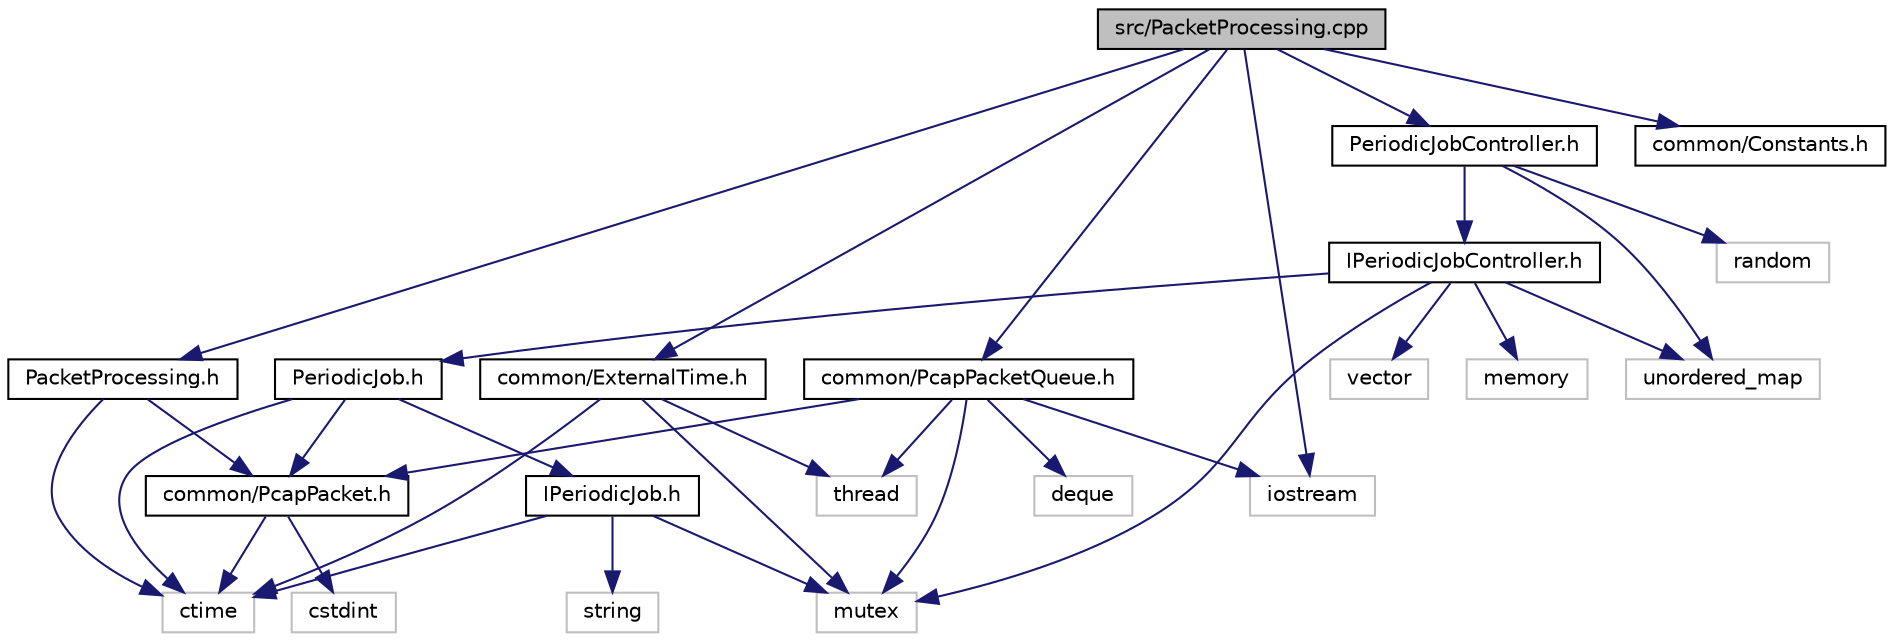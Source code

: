 digraph "src/PacketProcessing.cpp"
{
 // LATEX_PDF_SIZE
  edge [fontname="Helvetica",fontsize="10",labelfontname="Helvetica",labelfontsize="10"];
  node [fontname="Helvetica",fontsize="10",shape=record];
  Node1 [label="src/PacketProcessing.cpp",height=0.2,width=0.4,color="black", fillcolor="grey75", style="filled", fontcolor="black",tooltip="This file contains the implementations of the free functions declared in PacketProcessing...."];
  Node1 -> Node2 [color="midnightblue",fontsize="10",style="solid",fontname="Helvetica"];
  Node2 [label="PacketProcessing.h",height=0.2,width=0.4,color="black", fillcolor="white", style="filled",URL="$_packet_processing_8h.html",tooltip="This file contains the declarations of the free functions to process an incoming pcap packet."];
  Node2 -> Node3 [color="midnightblue",fontsize="10",style="solid",fontname="Helvetica"];
  Node3 [label="common/PcapPacket.h",height=0.2,width=0.4,color="black", fillcolor="white", style="filled",URL="$_pcap_packet_8h.html",tooltip="This file contains the PcapPacket class and a destructor function to destruct dynamically allocated m..."];
  Node3 -> Node4 [color="midnightblue",fontsize="10",style="solid",fontname="Helvetica"];
  Node4 [label="ctime",height=0.2,width=0.4,color="grey75", fillcolor="white", style="filled",tooltip=" "];
  Node3 -> Node5 [color="midnightblue",fontsize="10",style="solid",fontname="Helvetica"];
  Node5 [label="cstdint",height=0.2,width=0.4,color="grey75", fillcolor="white", style="filled",tooltip=" "];
  Node2 -> Node4 [color="midnightblue",fontsize="10",style="solid",fontname="Helvetica"];
  Node1 -> Node6 [color="midnightblue",fontsize="10",style="solid",fontname="Helvetica"];
  Node6 [label="common/PcapPacketQueue.h",height=0.2,width=0.4,color="black", fillcolor="white", style="filled",URL="$_pcap_packet_queue_8h.html",tooltip="This file contains the Common::PcapPacketQueue class which is used as a container of PcapPackets."];
  Node6 -> Node3 [color="midnightblue",fontsize="10",style="solid",fontname="Helvetica"];
  Node6 -> Node7 [color="midnightblue",fontsize="10",style="solid",fontname="Helvetica"];
  Node7 [label="deque",height=0.2,width=0.4,color="grey75", fillcolor="white", style="filled",tooltip=" "];
  Node6 -> Node8 [color="midnightblue",fontsize="10",style="solid",fontname="Helvetica"];
  Node8 [label="mutex",height=0.2,width=0.4,color="grey75", fillcolor="white", style="filled",tooltip=" "];
  Node6 -> Node9 [color="midnightblue",fontsize="10",style="solid",fontname="Helvetica"];
  Node9 [label="thread",height=0.2,width=0.4,color="grey75", fillcolor="white", style="filled",tooltip=" "];
  Node6 -> Node10 [color="midnightblue",fontsize="10",style="solid",fontname="Helvetica"];
  Node10 [label="iostream",height=0.2,width=0.4,color="grey75", fillcolor="white", style="filled",tooltip=" "];
  Node1 -> Node11 [color="midnightblue",fontsize="10",style="solid",fontname="Helvetica"];
  Node11 [label="common/ExternalTime.h",height=0.2,width=0.4,color="black", fillcolor="white", style="filled",URL="$_external_time_8h.html",tooltip="This file contains the Common::ExternalTime Singleton class which is used as the single source of tru..."];
  Node11 -> Node4 [color="midnightblue",fontsize="10",style="solid",fontname="Helvetica"];
  Node11 -> Node8 [color="midnightblue",fontsize="10",style="solid",fontname="Helvetica"];
  Node11 -> Node9 [color="midnightblue",fontsize="10",style="solid",fontname="Helvetica"];
  Node1 -> Node12 [color="midnightblue",fontsize="10",style="solid",fontname="Helvetica"];
  Node12 [label="common/Constants.h",height=0.2,width=0.4,color="black", fillcolor="white", style="filled",URL="$_constants_8h.html",tooltip="This file contains constant configuration parameters to be used throughout the application."];
  Node1 -> Node13 [color="midnightblue",fontsize="10",style="solid",fontname="Helvetica"];
  Node13 [label="PeriodicJobController.h",height=0.2,width=0.4,color="black", fillcolor="white", style="filled",URL="$_periodic_job_controller_8h.html",tooltip="This file contains the class declaration for an implementor class of IPeriodicJobController declared ..."];
  Node13 -> Node14 [color="midnightblue",fontsize="10",style="solid",fontname="Helvetica"];
  Node14 [label="IPeriodicJobController.h",height=0.2,width=0.4,color="black", fillcolor="white", style="filled",URL="$_i_periodic_job_controller_8h.html",tooltip="This file contains the interface for a controller of the PeriodicJob."];
  Node14 -> Node15 [color="midnightblue",fontsize="10",style="solid",fontname="Helvetica"];
  Node15 [label="PeriodicJob.h",height=0.2,width=0.4,color="black", fillcolor="white", style="filled",URL="$_periodic_job_8h.html",tooltip="This file contains the class declaration for an implementor class of IPeriodicJob declared in IPeriod..."];
  Node15 -> Node16 [color="midnightblue",fontsize="10",style="solid",fontname="Helvetica"];
  Node16 [label="IPeriodicJob.h",height=0.2,width=0.4,color="black", fillcolor="white", style="filled",URL="$_i_periodic_job_8h.html",tooltip="This file contains the interface for the PeriodicJob which is a job that runs periodically with respe..."];
  Node16 -> Node4 [color="midnightblue",fontsize="10",style="solid",fontname="Helvetica"];
  Node16 -> Node17 [color="midnightblue",fontsize="10",style="solid",fontname="Helvetica"];
  Node17 [label="string",height=0.2,width=0.4,color="grey75", fillcolor="white", style="filled",tooltip=" "];
  Node16 -> Node8 [color="midnightblue",fontsize="10",style="solid",fontname="Helvetica"];
  Node15 -> Node3 [color="midnightblue",fontsize="10",style="solid",fontname="Helvetica"];
  Node15 -> Node4 [color="midnightblue",fontsize="10",style="solid",fontname="Helvetica"];
  Node14 -> Node18 [color="midnightblue",fontsize="10",style="solid",fontname="Helvetica"];
  Node18 [label="unordered_map",height=0.2,width=0.4,color="grey75", fillcolor="white", style="filled",tooltip=" "];
  Node14 -> Node8 [color="midnightblue",fontsize="10",style="solid",fontname="Helvetica"];
  Node14 -> Node19 [color="midnightblue",fontsize="10",style="solid",fontname="Helvetica"];
  Node19 [label="vector",height=0.2,width=0.4,color="grey75", fillcolor="white", style="filled",tooltip=" "];
  Node14 -> Node20 [color="midnightblue",fontsize="10",style="solid",fontname="Helvetica"];
  Node20 [label="memory",height=0.2,width=0.4,color="grey75", fillcolor="white", style="filled",tooltip=" "];
  Node13 -> Node18 [color="midnightblue",fontsize="10",style="solid",fontname="Helvetica"];
  Node13 -> Node21 [color="midnightblue",fontsize="10",style="solid",fontname="Helvetica"];
  Node21 [label="random",height=0.2,width=0.4,color="grey75", fillcolor="white", style="filled",tooltip=" "];
  Node1 -> Node10 [color="midnightblue",fontsize="10",style="solid",fontname="Helvetica"];
}
